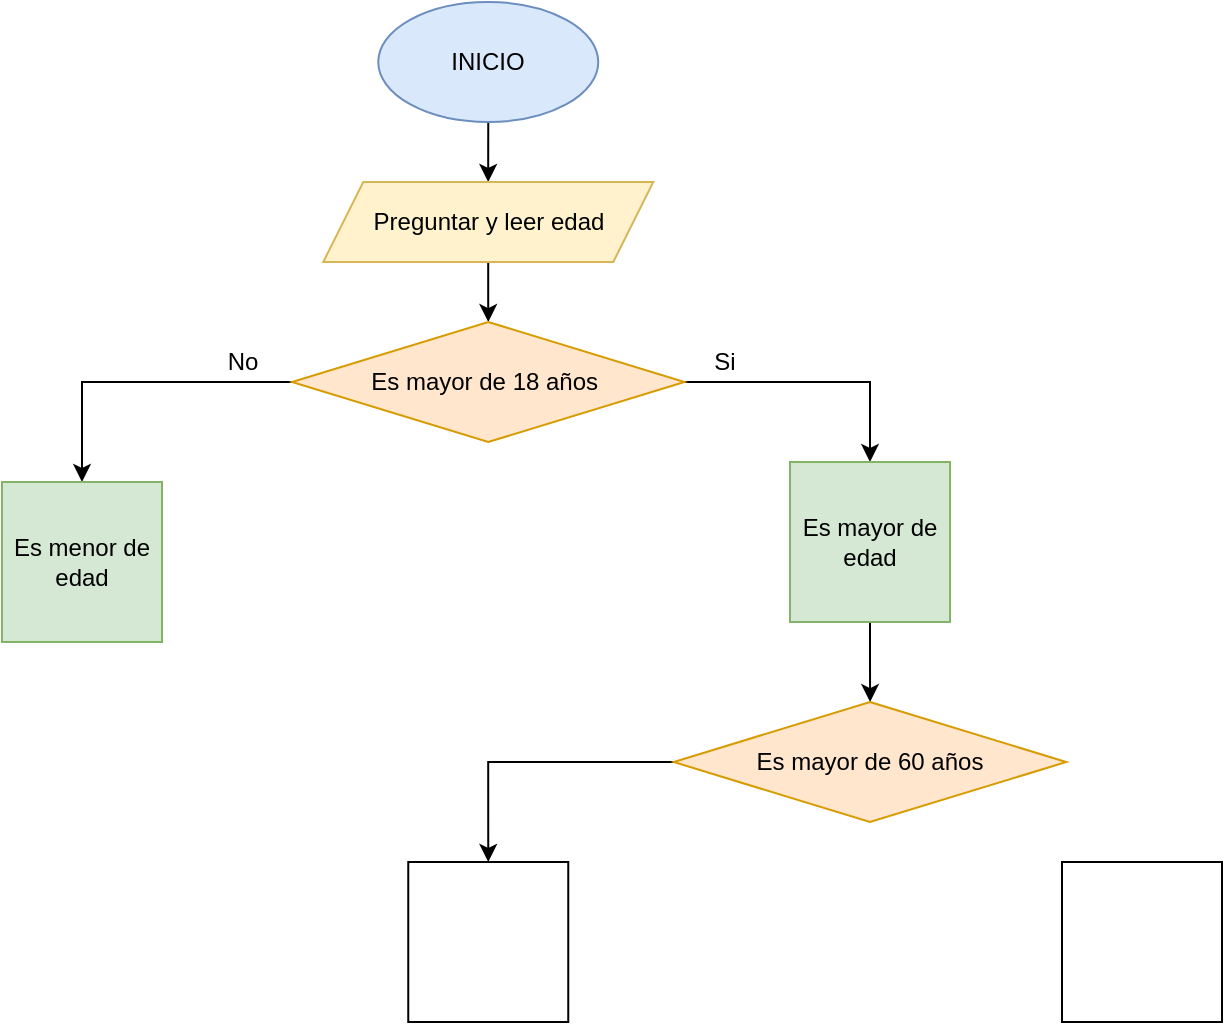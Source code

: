 <mxfile version="20.3.3" type="github">
  <diagram id="C5RBs43oDa-KdzZeNtuy" name="Page-1">
    <mxGraphModel dx="1691" dy="1989" grid="1" gridSize="10" guides="1" tooltips="1" connect="1" arrows="1" fold="1" page="1" pageScale="1" pageWidth="827" pageHeight="1169" math="0" shadow="0">
      <root>
        <mxCell id="WIyWlLk6GJQsqaUBKTNV-0" />
        <mxCell id="WIyWlLk6GJQsqaUBKTNV-1" parent="WIyWlLk6GJQsqaUBKTNV-0" />
        <mxCell id="2IyTGgYr1xREOhWiROtr-2" value="" style="edgeStyle=orthogonalEdgeStyle;rounded=0;orthogonalLoop=1;jettySize=auto;html=1;" edge="1" parent="WIyWlLk6GJQsqaUBKTNV-1" source="2IyTGgYr1xREOhWiROtr-0" target="2IyTGgYr1xREOhWiROtr-1">
          <mxGeometry relative="1" as="geometry" />
        </mxCell>
        <mxCell id="2IyTGgYr1xREOhWiROtr-0" value="INICIO" style="ellipse;whiteSpace=wrap;html=1;fillColor=#dae8fc;strokeColor=#6c8ebf;" vertex="1" parent="WIyWlLk6GJQsqaUBKTNV-1">
          <mxGeometry x="208.13" y="-30" width="110" height="60" as="geometry" />
        </mxCell>
        <mxCell id="2IyTGgYr1xREOhWiROtr-5" value="" style="edgeStyle=orthogonalEdgeStyle;rounded=0;orthogonalLoop=1;jettySize=auto;html=1;" edge="1" parent="WIyWlLk6GJQsqaUBKTNV-1" source="2IyTGgYr1xREOhWiROtr-1" target="2IyTGgYr1xREOhWiROtr-3">
          <mxGeometry relative="1" as="geometry" />
        </mxCell>
        <mxCell id="2IyTGgYr1xREOhWiROtr-1" value="Preguntar y leer edad" style="shape=parallelogram;perimeter=parallelogramPerimeter;whiteSpace=wrap;html=1;fixedSize=1;fillColor=#fff2cc;strokeColor=#d6b656;" vertex="1" parent="WIyWlLk6GJQsqaUBKTNV-1">
          <mxGeometry x="180.63" y="60" width="165" height="40" as="geometry" />
        </mxCell>
        <mxCell id="2IyTGgYr1xREOhWiROtr-6" style="edgeStyle=orthogonalEdgeStyle;rounded=0;orthogonalLoop=1;jettySize=auto;html=1;entryX=0.5;entryY=0;entryDx=0;entryDy=0;" edge="1" parent="WIyWlLk6GJQsqaUBKTNV-1" source="2IyTGgYr1xREOhWiROtr-3" target="2IyTGgYr1xREOhWiROtr-4">
          <mxGeometry relative="1" as="geometry" />
        </mxCell>
        <mxCell id="2IyTGgYr1xREOhWiROtr-10" style="edgeStyle=orthogonalEdgeStyle;rounded=0;orthogonalLoop=1;jettySize=auto;html=1;entryX=0.5;entryY=0;entryDx=0;entryDy=0;" edge="1" parent="WIyWlLk6GJQsqaUBKTNV-1" source="2IyTGgYr1xREOhWiROtr-3" target="2IyTGgYr1xREOhWiROtr-8">
          <mxGeometry relative="1" as="geometry" />
        </mxCell>
        <mxCell id="2IyTGgYr1xREOhWiROtr-3" value="Es mayor de 18 años&amp;nbsp;" style="rhombus;whiteSpace=wrap;html=1;fillColor=#ffe6cc;strokeColor=#d79b00;" vertex="1" parent="WIyWlLk6GJQsqaUBKTNV-1">
          <mxGeometry x="165" y="130" width="196.25" height="60" as="geometry" />
        </mxCell>
        <mxCell id="2IyTGgYr1xREOhWiROtr-4" value="Es menor de edad" style="whiteSpace=wrap;html=1;aspect=fixed;fillColor=#d5e8d4;strokeColor=#82b366;" vertex="1" parent="WIyWlLk6GJQsqaUBKTNV-1">
          <mxGeometry x="20" y="210" width="80" height="80" as="geometry" />
        </mxCell>
        <mxCell id="2IyTGgYr1xREOhWiROtr-7" value="No" style="text;html=1;align=center;verticalAlign=middle;resizable=0;points=[];autosize=1;strokeColor=none;fillColor=none;" vertex="1" parent="WIyWlLk6GJQsqaUBKTNV-1">
          <mxGeometry x="120" y="135" width="40" height="30" as="geometry" />
        </mxCell>
        <mxCell id="2IyTGgYr1xREOhWiROtr-12" value="" style="edgeStyle=orthogonalEdgeStyle;rounded=0;orthogonalLoop=1;jettySize=auto;html=1;" edge="1" parent="WIyWlLk6GJQsqaUBKTNV-1" source="2IyTGgYr1xREOhWiROtr-8" target="2IyTGgYr1xREOhWiROtr-11">
          <mxGeometry relative="1" as="geometry" />
        </mxCell>
        <mxCell id="2IyTGgYr1xREOhWiROtr-8" value="Es mayor de edad" style="whiteSpace=wrap;html=1;aspect=fixed;fillColor=#d5e8d4;strokeColor=#82b366;" vertex="1" parent="WIyWlLk6GJQsqaUBKTNV-1">
          <mxGeometry x="414" y="200" width="80" height="80" as="geometry" />
        </mxCell>
        <mxCell id="2IyTGgYr1xREOhWiROtr-18" style="edgeStyle=orthogonalEdgeStyle;rounded=0;orthogonalLoop=1;jettySize=auto;html=1;entryX=0.5;entryY=0;entryDx=0;entryDy=0;" edge="1" parent="WIyWlLk6GJQsqaUBKTNV-1" source="2IyTGgYr1xREOhWiROtr-11" target="2IyTGgYr1xREOhWiROtr-16">
          <mxGeometry relative="1" as="geometry">
            <mxPoint x="330" y="380" as="targetPoint" />
          </mxGeometry>
        </mxCell>
        <mxCell id="2IyTGgYr1xREOhWiROtr-11" value="Es mayor de 60 años" style="rhombus;whiteSpace=wrap;html=1;fillColor=#ffe6cc;strokeColor=#d79b00;" vertex="1" parent="WIyWlLk6GJQsqaUBKTNV-1">
          <mxGeometry x="355.87" y="320" width="196.25" height="60" as="geometry" />
        </mxCell>
        <mxCell id="2IyTGgYr1xREOhWiROtr-15" value="Si" style="text;html=1;align=center;verticalAlign=middle;resizable=0;points=[];autosize=1;strokeColor=none;fillColor=none;" vertex="1" parent="WIyWlLk6GJQsqaUBKTNV-1">
          <mxGeometry x="366.25" y="135" width="30" height="30" as="geometry" />
        </mxCell>
        <mxCell id="2IyTGgYr1xREOhWiROtr-16" value="" style="whiteSpace=wrap;html=1;aspect=fixed;" vertex="1" parent="WIyWlLk6GJQsqaUBKTNV-1">
          <mxGeometry x="223.13" y="400" width="80" height="80" as="geometry" />
        </mxCell>
        <mxCell id="2IyTGgYr1xREOhWiROtr-17" value="" style="whiteSpace=wrap;html=1;aspect=fixed;" vertex="1" parent="WIyWlLk6GJQsqaUBKTNV-1">
          <mxGeometry x="550" y="400" width="80" height="80" as="geometry" />
        </mxCell>
      </root>
    </mxGraphModel>
  </diagram>
</mxfile>
